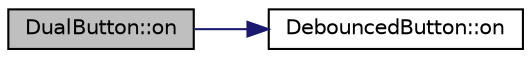 digraph "DualButton::on"
{
  edge [fontname="Helvetica",fontsize="10",labelfontname="Helvetica",labelfontsize="10"];
  node [fontname="Helvetica",fontsize="10",shape=record];
  rankdir="LR";
  Node11 [label="DualButton::on",height=0.2,width=0.4,color="black", fillcolor="grey75", style="filled", fontcolor="black"];
  Node11 -> Node12 [color="midnightblue",fontsize="10",style="solid",fontname="Helvetica"];
  Node12 [label="DebouncedButton::on",height=0.2,width=0.4,color="black", fillcolor="white", style="filled",URL="$classDebouncedButton.html#ac908c18c076200f3345c86fc3bba366b"];
}
